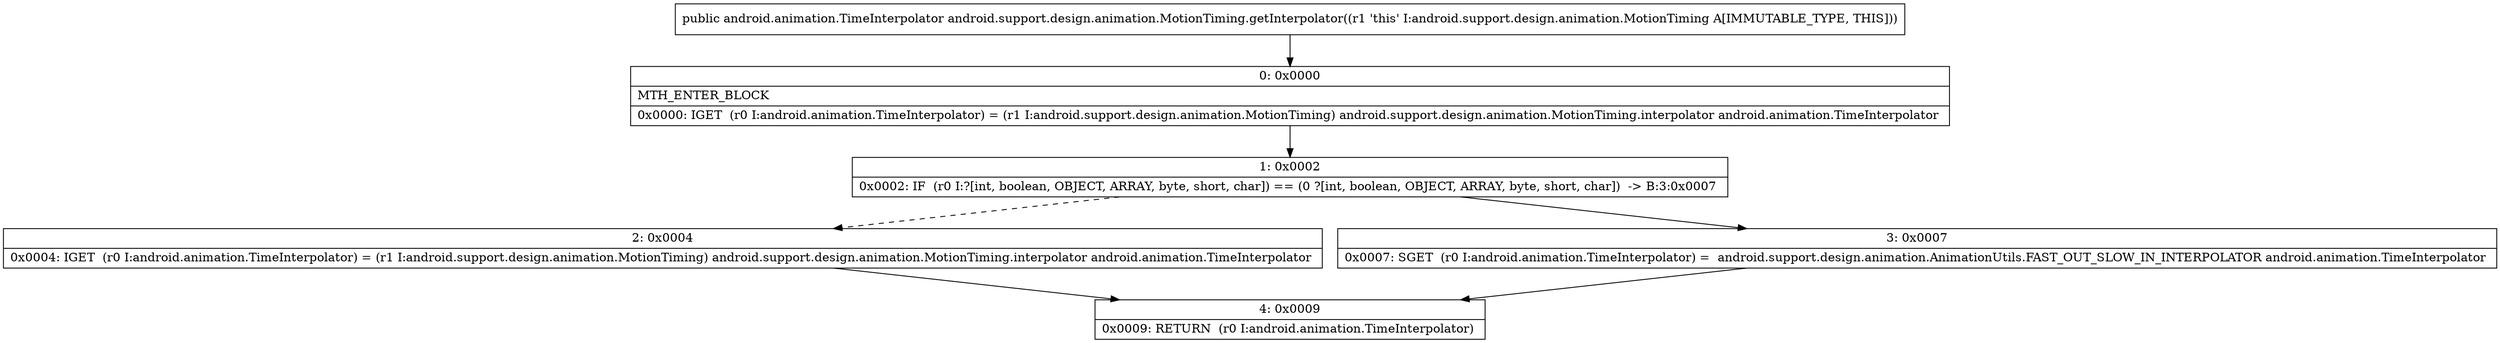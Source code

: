 digraph "CFG forandroid.support.design.animation.MotionTiming.getInterpolator()Landroid\/animation\/TimeInterpolator;" {
Node_0 [shape=record,label="{0\:\ 0x0000|MTH_ENTER_BLOCK\l|0x0000: IGET  (r0 I:android.animation.TimeInterpolator) = (r1 I:android.support.design.animation.MotionTiming) android.support.design.animation.MotionTiming.interpolator android.animation.TimeInterpolator \l}"];
Node_1 [shape=record,label="{1\:\ 0x0002|0x0002: IF  (r0 I:?[int, boolean, OBJECT, ARRAY, byte, short, char]) == (0 ?[int, boolean, OBJECT, ARRAY, byte, short, char])  \-\> B:3:0x0007 \l}"];
Node_2 [shape=record,label="{2\:\ 0x0004|0x0004: IGET  (r0 I:android.animation.TimeInterpolator) = (r1 I:android.support.design.animation.MotionTiming) android.support.design.animation.MotionTiming.interpolator android.animation.TimeInterpolator \l}"];
Node_3 [shape=record,label="{3\:\ 0x0007|0x0007: SGET  (r0 I:android.animation.TimeInterpolator) =  android.support.design.animation.AnimationUtils.FAST_OUT_SLOW_IN_INTERPOLATOR android.animation.TimeInterpolator \l}"];
Node_4 [shape=record,label="{4\:\ 0x0009|0x0009: RETURN  (r0 I:android.animation.TimeInterpolator) \l}"];
MethodNode[shape=record,label="{public android.animation.TimeInterpolator android.support.design.animation.MotionTiming.getInterpolator((r1 'this' I:android.support.design.animation.MotionTiming A[IMMUTABLE_TYPE, THIS])) }"];
MethodNode -> Node_0;
Node_0 -> Node_1;
Node_1 -> Node_2[style=dashed];
Node_1 -> Node_3;
Node_2 -> Node_4;
Node_3 -> Node_4;
}

